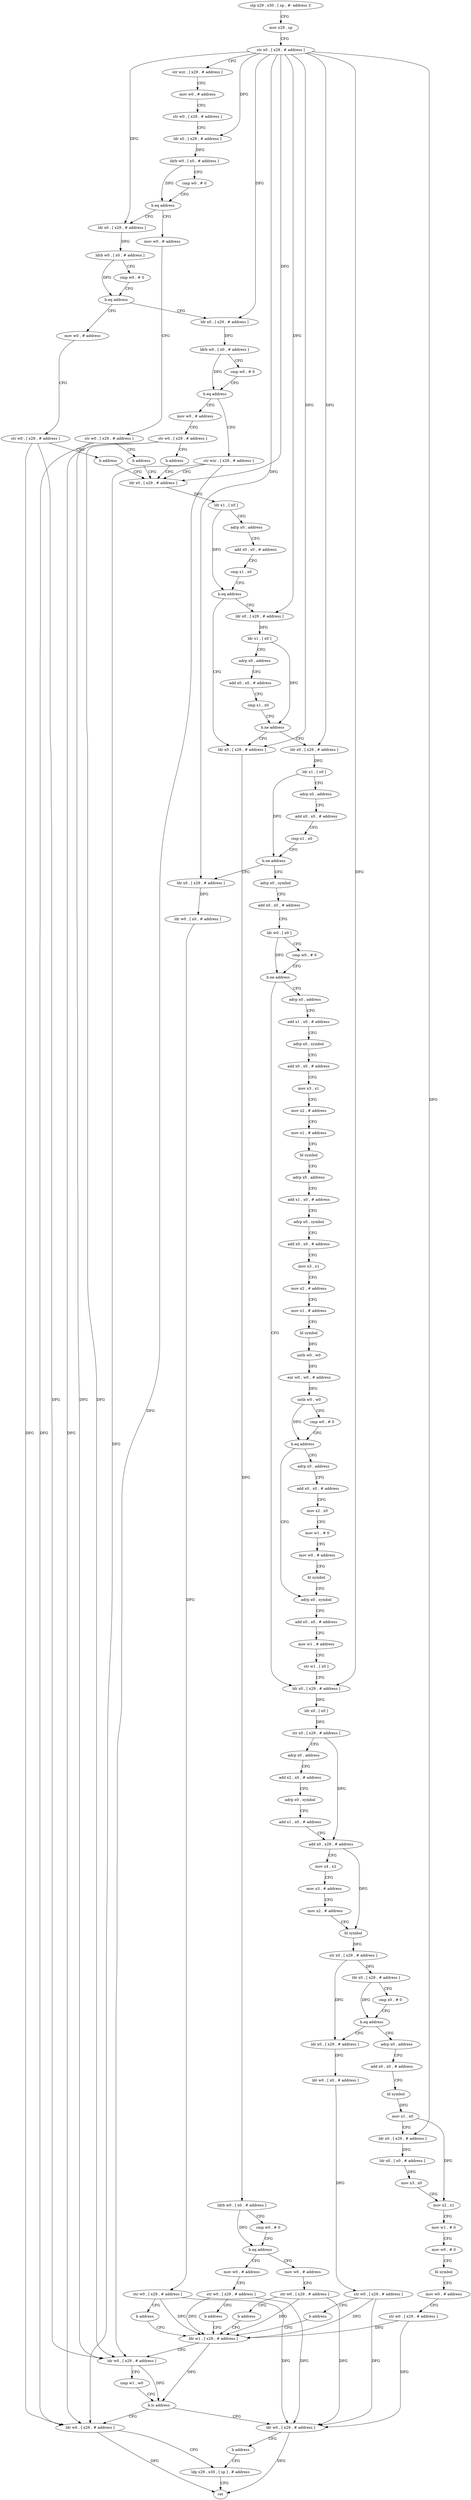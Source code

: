 digraph "func" {
"4234232" [label = "stp x29 , x30 , [ sp , #- address ]!" ]
"4234236" [label = "mov x29 , sp" ]
"4234240" [label = "str x0 , [ x29 , # address ]" ]
"4234244" [label = "str wzr , [ x29 , # address ]" ]
"4234248" [label = "mov w0 , # address" ]
"4234252" [label = "str w0 , [ x29 , # address ]" ]
"4234256" [label = "ldr x0 , [ x29 , # address ]" ]
"4234260" [label = "ldrb w0 , [ x0 , # address ]" ]
"4234264" [label = "cmp w0 , # 0" ]
"4234268" [label = "b.eq address" ]
"4234284" [label = "ldr x0 , [ x29 , # address ]" ]
"4234272" [label = "mov w0 , # address" ]
"4234288" [label = "ldrb w0 , [ x0 , # address ]" ]
"4234292" [label = "cmp w0 , # 0" ]
"4234296" [label = "b.eq address" ]
"4234312" [label = "ldr x0 , [ x29 , # address ]" ]
"4234300" [label = "mov w0 , # address" ]
"4234276" [label = "str w0 , [ x29 , # address ]" ]
"4234280" [label = "b address" ]
"4234344" [label = "ldr x0 , [ x29 , # address ]" ]
"4234316" [label = "ldrb w0 , [ x0 , # address ]" ]
"4234320" [label = "cmp w0 , # 0" ]
"4234324" [label = "b.eq address" ]
"4234340" [label = "str wzr , [ x29 , # address ]" ]
"4234328" [label = "mov w0 , # address" ]
"4234304" [label = "str w0 , [ x29 , # address ]" ]
"4234308" [label = "b address" ]
"4234348" [label = "ldr x1 , [ x0 ]" ]
"4234352" [label = "adrp x0 , address" ]
"4234356" [label = "add x0 , x0 , # address" ]
"4234360" [label = "cmp x1 , x0" ]
"4234364" [label = "b.eq address" ]
"4234392" [label = "ldr x0 , [ x29 , # address ]" ]
"4234368" [label = "ldr x0 , [ x29 , # address ]" ]
"4234332" [label = "str w0 , [ x29 , # address ]" ]
"4234336" [label = "b address" ]
"4234396" [label = "ldrb w0 , [ x0 , # address ]" ]
"4234400" [label = "cmp w0 , # 0" ]
"4234404" [label = "b.eq address" ]
"4234420" [label = "mov w0 , # address" ]
"4234408" [label = "mov w0 , # address" ]
"4234372" [label = "ldr x1 , [ x0 ]" ]
"4234376" [label = "adrp x0 , address" ]
"4234380" [label = "add x0 , x0 , # address" ]
"4234384" [label = "cmp x1 , x0" ]
"4234388" [label = "b.ne address" ]
"4234432" [label = "ldr x0 , [ x29 , # address ]" ]
"4234424" [label = "str w0 , [ x29 , # address ]" ]
"4234428" [label = "b address" ]
"4234748" [label = "ldr w1 , [ x29 , # address ]" ]
"4234412" [label = "str w0 , [ x29 , # address ]" ]
"4234416" [label = "b address" ]
"4234436" [label = "ldr x1 , [ x0 ]" ]
"4234440" [label = "adrp x0 , address" ]
"4234444" [label = "add x0 , x0 , # address" ]
"4234448" [label = "cmp x1 , x0" ]
"4234452" [label = "b.ne address" ]
"4234472" [label = "adrp x0 , symbol" ]
"4234456" [label = "ldr x0 , [ x29 , # address ]" ]
"4234752" [label = "ldr w0 , [ x29 , # address ]" ]
"4234756" [label = "cmp w1 , w0" ]
"4234760" [label = "b.ls address" ]
"4234772" [label = "ldr w0 , [ x29 , # address ]" ]
"4234764" [label = "ldr w0 , [ x29 , # address ]" ]
"4234476" [label = "add x0 , x0 , # address" ]
"4234480" [label = "ldr w0 , [ x0 ]" ]
"4234484" [label = "cmp w0 , # 0" ]
"4234488" [label = "b.ne address" ]
"4234616" [label = "ldr x0 , [ x29 , # address ]" ]
"4234492" [label = "adrp x0 , address" ]
"4234460" [label = "ldr w0 , [ x0 , # address ]" ]
"4234464" [label = "str w0 , [ x29 , # address ]" ]
"4234468" [label = "b address" ]
"4234776" [label = "ldp x29 , x30 , [ sp ] , # address" ]
"4234768" [label = "b address" ]
"4234620" [label = "ldr x0 , [ x0 ]" ]
"4234624" [label = "str x0 , [ x29 , # address ]" ]
"4234628" [label = "adrp x0 , address" ]
"4234632" [label = "add x2 , x0 , # address" ]
"4234636" [label = "adrp x0 , symbol" ]
"4234640" [label = "add x1 , x0 , # address" ]
"4234644" [label = "add x0 , x29 , # address" ]
"4234648" [label = "mov x4 , x2" ]
"4234652" [label = "mov x3 , # address" ]
"4234656" [label = "mov x2 , # address" ]
"4234660" [label = "bl symbol" ]
"4234664" [label = "str x0 , [ x29 , # address ]" ]
"4234668" [label = "ldr x0 , [ x29 , # address ]" ]
"4234672" [label = "cmp x0 , # 0" ]
"4234676" [label = "b.eq address" ]
"4234696" [label = "adrp x0 , address" ]
"4234680" [label = "ldr x0 , [ x29 , # address ]" ]
"4234496" [label = "add x1 , x0 , # address" ]
"4234500" [label = "adrp x0 , symbol" ]
"4234504" [label = "add x0 , x0 , # address" ]
"4234508" [label = "mov x3 , x1" ]
"4234512" [label = "mov x2 , # address" ]
"4234516" [label = "mov x1 , # address" ]
"4234520" [label = "bl symbol" ]
"4234524" [label = "adrp x0 , address" ]
"4234528" [label = "add x1 , x0 , # address" ]
"4234532" [label = "adrp x0 , symbol" ]
"4234536" [label = "add x0 , x0 , # address" ]
"4234540" [label = "mov x3 , x1" ]
"4234544" [label = "mov x2 , # address" ]
"4234548" [label = "mov x1 , # address" ]
"4234552" [label = "bl symbol" ]
"4234556" [label = "uxtb w0 , w0" ]
"4234560" [label = "eor w0 , w0 , # address" ]
"4234564" [label = "uxtb w0 , w0" ]
"4234568" [label = "cmp w0 , # 0" ]
"4234572" [label = "b.eq address" ]
"4234600" [label = "adrp x0 , symbol" ]
"4234576" [label = "adrp x0 , address" ]
"4234780" [label = "ret" ]
"4234700" [label = "add x0 , x0 , # address" ]
"4234704" [label = "bl symbol" ]
"4234708" [label = "mov x1 , x0" ]
"4234712" [label = "ldr x0 , [ x29 , # address ]" ]
"4234716" [label = "ldr x0 , [ x0 , # address ]" ]
"4234720" [label = "mov x3 , x0" ]
"4234724" [label = "mov x2 , x1" ]
"4234728" [label = "mov w1 , # 0" ]
"4234732" [label = "mov w0 , # 0" ]
"4234736" [label = "bl symbol" ]
"4234740" [label = "mov w0 , # address" ]
"4234744" [label = "str w0 , [ x29 , # address ]" ]
"4234684" [label = "ldr w0 , [ x0 , # address ]" ]
"4234688" [label = "str w0 , [ x29 , # address ]" ]
"4234692" [label = "b address" ]
"4234604" [label = "add x0 , x0 , # address" ]
"4234608" [label = "mov w1 , # address" ]
"4234612" [label = "str w1 , [ x0 ]" ]
"4234580" [label = "add x0 , x0 , # address" ]
"4234584" [label = "mov x2 , x0" ]
"4234588" [label = "mov w1 , # 0" ]
"4234592" [label = "mov w0 , # address" ]
"4234596" [label = "bl symbol" ]
"4234232" -> "4234236" [ label = "CFG" ]
"4234236" -> "4234240" [ label = "CFG" ]
"4234240" -> "4234244" [ label = "CFG" ]
"4234240" -> "4234256" [ label = "DFG" ]
"4234240" -> "4234284" [ label = "DFG" ]
"4234240" -> "4234312" [ label = "DFG" ]
"4234240" -> "4234344" [ label = "DFG" ]
"4234240" -> "4234392" [ label = "DFG" ]
"4234240" -> "4234368" [ label = "DFG" ]
"4234240" -> "4234432" [ label = "DFG" ]
"4234240" -> "4234456" [ label = "DFG" ]
"4234240" -> "4234616" [ label = "DFG" ]
"4234240" -> "4234712" [ label = "DFG" ]
"4234244" -> "4234248" [ label = "CFG" ]
"4234248" -> "4234252" [ label = "CFG" ]
"4234252" -> "4234256" [ label = "CFG" ]
"4234256" -> "4234260" [ label = "DFG" ]
"4234260" -> "4234264" [ label = "CFG" ]
"4234260" -> "4234268" [ label = "DFG" ]
"4234264" -> "4234268" [ label = "CFG" ]
"4234268" -> "4234284" [ label = "CFG" ]
"4234268" -> "4234272" [ label = "CFG" ]
"4234284" -> "4234288" [ label = "DFG" ]
"4234272" -> "4234276" [ label = "CFG" ]
"4234288" -> "4234292" [ label = "CFG" ]
"4234288" -> "4234296" [ label = "DFG" ]
"4234292" -> "4234296" [ label = "CFG" ]
"4234296" -> "4234312" [ label = "CFG" ]
"4234296" -> "4234300" [ label = "CFG" ]
"4234312" -> "4234316" [ label = "DFG" ]
"4234300" -> "4234304" [ label = "CFG" ]
"4234276" -> "4234280" [ label = "CFG" ]
"4234276" -> "4234752" [ label = "DFG" ]
"4234276" -> "4234772" [ label = "DFG" ]
"4234280" -> "4234344" [ label = "CFG" ]
"4234344" -> "4234348" [ label = "DFG" ]
"4234316" -> "4234320" [ label = "CFG" ]
"4234316" -> "4234324" [ label = "DFG" ]
"4234320" -> "4234324" [ label = "CFG" ]
"4234324" -> "4234340" [ label = "CFG" ]
"4234324" -> "4234328" [ label = "CFG" ]
"4234340" -> "4234344" [ label = "CFG" ]
"4234340" -> "4234752" [ label = "DFG" ]
"4234340" -> "4234772" [ label = "DFG" ]
"4234328" -> "4234332" [ label = "CFG" ]
"4234304" -> "4234308" [ label = "CFG" ]
"4234304" -> "4234752" [ label = "DFG" ]
"4234304" -> "4234772" [ label = "DFG" ]
"4234308" -> "4234344" [ label = "CFG" ]
"4234348" -> "4234352" [ label = "CFG" ]
"4234348" -> "4234364" [ label = "DFG" ]
"4234352" -> "4234356" [ label = "CFG" ]
"4234356" -> "4234360" [ label = "CFG" ]
"4234360" -> "4234364" [ label = "CFG" ]
"4234364" -> "4234392" [ label = "CFG" ]
"4234364" -> "4234368" [ label = "CFG" ]
"4234392" -> "4234396" [ label = "DFG" ]
"4234368" -> "4234372" [ label = "DFG" ]
"4234332" -> "4234336" [ label = "CFG" ]
"4234332" -> "4234752" [ label = "DFG" ]
"4234332" -> "4234772" [ label = "DFG" ]
"4234336" -> "4234344" [ label = "CFG" ]
"4234396" -> "4234400" [ label = "CFG" ]
"4234396" -> "4234404" [ label = "DFG" ]
"4234400" -> "4234404" [ label = "CFG" ]
"4234404" -> "4234420" [ label = "CFG" ]
"4234404" -> "4234408" [ label = "CFG" ]
"4234420" -> "4234424" [ label = "CFG" ]
"4234408" -> "4234412" [ label = "CFG" ]
"4234372" -> "4234376" [ label = "CFG" ]
"4234372" -> "4234388" [ label = "DFG" ]
"4234376" -> "4234380" [ label = "CFG" ]
"4234380" -> "4234384" [ label = "CFG" ]
"4234384" -> "4234388" [ label = "CFG" ]
"4234388" -> "4234432" [ label = "CFG" ]
"4234388" -> "4234392" [ label = "CFG" ]
"4234432" -> "4234436" [ label = "DFG" ]
"4234424" -> "4234428" [ label = "CFG" ]
"4234424" -> "4234748" [ label = "DFG" ]
"4234424" -> "4234764" [ label = "DFG" ]
"4234428" -> "4234748" [ label = "CFG" ]
"4234748" -> "4234752" [ label = "CFG" ]
"4234748" -> "4234760" [ label = "DFG" ]
"4234412" -> "4234416" [ label = "CFG" ]
"4234412" -> "4234748" [ label = "DFG" ]
"4234412" -> "4234764" [ label = "DFG" ]
"4234416" -> "4234748" [ label = "CFG" ]
"4234436" -> "4234440" [ label = "CFG" ]
"4234436" -> "4234452" [ label = "DFG" ]
"4234440" -> "4234444" [ label = "CFG" ]
"4234444" -> "4234448" [ label = "CFG" ]
"4234448" -> "4234452" [ label = "CFG" ]
"4234452" -> "4234472" [ label = "CFG" ]
"4234452" -> "4234456" [ label = "CFG" ]
"4234472" -> "4234476" [ label = "CFG" ]
"4234456" -> "4234460" [ label = "DFG" ]
"4234752" -> "4234756" [ label = "CFG" ]
"4234752" -> "4234760" [ label = "DFG" ]
"4234756" -> "4234760" [ label = "CFG" ]
"4234760" -> "4234772" [ label = "CFG" ]
"4234760" -> "4234764" [ label = "CFG" ]
"4234772" -> "4234776" [ label = "CFG" ]
"4234772" -> "4234780" [ label = "DFG" ]
"4234764" -> "4234768" [ label = "CFG" ]
"4234764" -> "4234780" [ label = "DFG" ]
"4234476" -> "4234480" [ label = "CFG" ]
"4234480" -> "4234484" [ label = "CFG" ]
"4234480" -> "4234488" [ label = "DFG" ]
"4234484" -> "4234488" [ label = "CFG" ]
"4234488" -> "4234616" [ label = "CFG" ]
"4234488" -> "4234492" [ label = "CFG" ]
"4234616" -> "4234620" [ label = "DFG" ]
"4234492" -> "4234496" [ label = "CFG" ]
"4234460" -> "4234464" [ label = "DFG" ]
"4234464" -> "4234468" [ label = "CFG" ]
"4234464" -> "4234748" [ label = "DFG" ]
"4234464" -> "4234764" [ label = "DFG" ]
"4234468" -> "4234748" [ label = "CFG" ]
"4234776" -> "4234780" [ label = "CFG" ]
"4234768" -> "4234776" [ label = "CFG" ]
"4234620" -> "4234624" [ label = "DFG" ]
"4234624" -> "4234628" [ label = "CFG" ]
"4234624" -> "4234644" [ label = "DFG" ]
"4234628" -> "4234632" [ label = "CFG" ]
"4234632" -> "4234636" [ label = "CFG" ]
"4234636" -> "4234640" [ label = "CFG" ]
"4234640" -> "4234644" [ label = "CFG" ]
"4234644" -> "4234648" [ label = "CFG" ]
"4234644" -> "4234660" [ label = "DFG" ]
"4234648" -> "4234652" [ label = "CFG" ]
"4234652" -> "4234656" [ label = "CFG" ]
"4234656" -> "4234660" [ label = "CFG" ]
"4234660" -> "4234664" [ label = "DFG" ]
"4234664" -> "4234668" [ label = "DFG" ]
"4234664" -> "4234680" [ label = "DFG" ]
"4234668" -> "4234672" [ label = "CFG" ]
"4234668" -> "4234676" [ label = "DFG" ]
"4234672" -> "4234676" [ label = "CFG" ]
"4234676" -> "4234696" [ label = "CFG" ]
"4234676" -> "4234680" [ label = "CFG" ]
"4234696" -> "4234700" [ label = "CFG" ]
"4234680" -> "4234684" [ label = "DFG" ]
"4234496" -> "4234500" [ label = "CFG" ]
"4234500" -> "4234504" [ label = "CFG" ]
"4234504" -> "4234508" [ label = "CFG" ]
"4234508" -> "4234512" [ label = "CFG" ]
"4234512" -> "4234516" [ label = "CFG" ]
"4234516" -> "4234520" [ label = "CFG" ]
"4234520" -> "4234524" [ label = "CFG" ]
"4234524" -> "4234528" [ label = "CFG" ]
"4234528" -> "4234532" [ label = "CFG" ]
"4234532" -> "4234536" [ label = "CFG" ]
"4234536" -> "4234540" [ label = "CFG" ]
"4234540" -> "4234544" [ label = "CFG" ]
"4234544" -> "4234548" [ label = "CFG" ]
"4234548" -> "4234552" [ label = "CFG" ]
"4234552" -> "4234556" [ label = "DFG" ]
"4234556" -> "4234560" [ label = "DFG" ]
"4234560" -> "4234564" [ label = "DFG" ]
"4234564" -> "4234568" [ label = "CFG" ]
"4234564" -> "4234572" [ label = "DFG" ]
"4234568" -> "4234572" [ label = "CFG" ]
"4234572" -> "4234600" [ label = "CFG" ]
"4234572" -> "4234576" [ label = "CFG" ]
"4234600" -> "4234604" [ label = "CFG" ]
"4234576" -> "4234580" [ label = "CFG" ]
"4234700" -> "4234704" [ label = "CFG" ]
"4234704" -> "4234708" [ label = "DFG" ]
"4234708" -> "4234712" [ label = "CFG" ]
"4234708" -> "4234724" [ label = "DFG" ]
"4234712" -> "4234716" [ label = "DFG" ]
"4234716" -> "4234720" [ label = "DFG" ]
"4234720" -> "4234724" [ label = "CFG" ]
"4234724" -> "4234728" [ label = "CFG" ]
"4234728" -> "4234732" [ label = "CFG" ]
"4234732" -> "4234736" [ label = "CFG" ]
"4234736" -> "4234740" [ label = "CFG" ]
"4234740" -> "4234744" [ label = "CFG" ]
"4234744" -> "4234748" [ label = "DFG" ]
"4234744" -> "4234764" [ label = "DFG" ]
"4234684" -> "4234688" [ label = "DFG" ]
"4234688" -> "4234692" [ label = "CFG" ]
"4234688" -> "4234748" [ label = "DFG" ]
"4234688" -> "4234764" [ label = "DFG" ]
"4234692" -> "4234748" [ label = "CFG" ]
"4234604" -> "4234608" [ label = "CFG" ]
"4234608" -> "4234612" [ label = "CFG" ]
"4234612" -> "4234616" [ label = "CFG" ]
"4234580" -> "4234584" [ label = "CFG" ]
"4234584" -> "4234588" [ label = "CFG" ]
"4234588" -> "4234592" [ label = "CFG" ]
"4234592" -> "4234596" [ label = "CFG" ]
"4234596" -> "4234600" [ label = "CFG" ]
}
